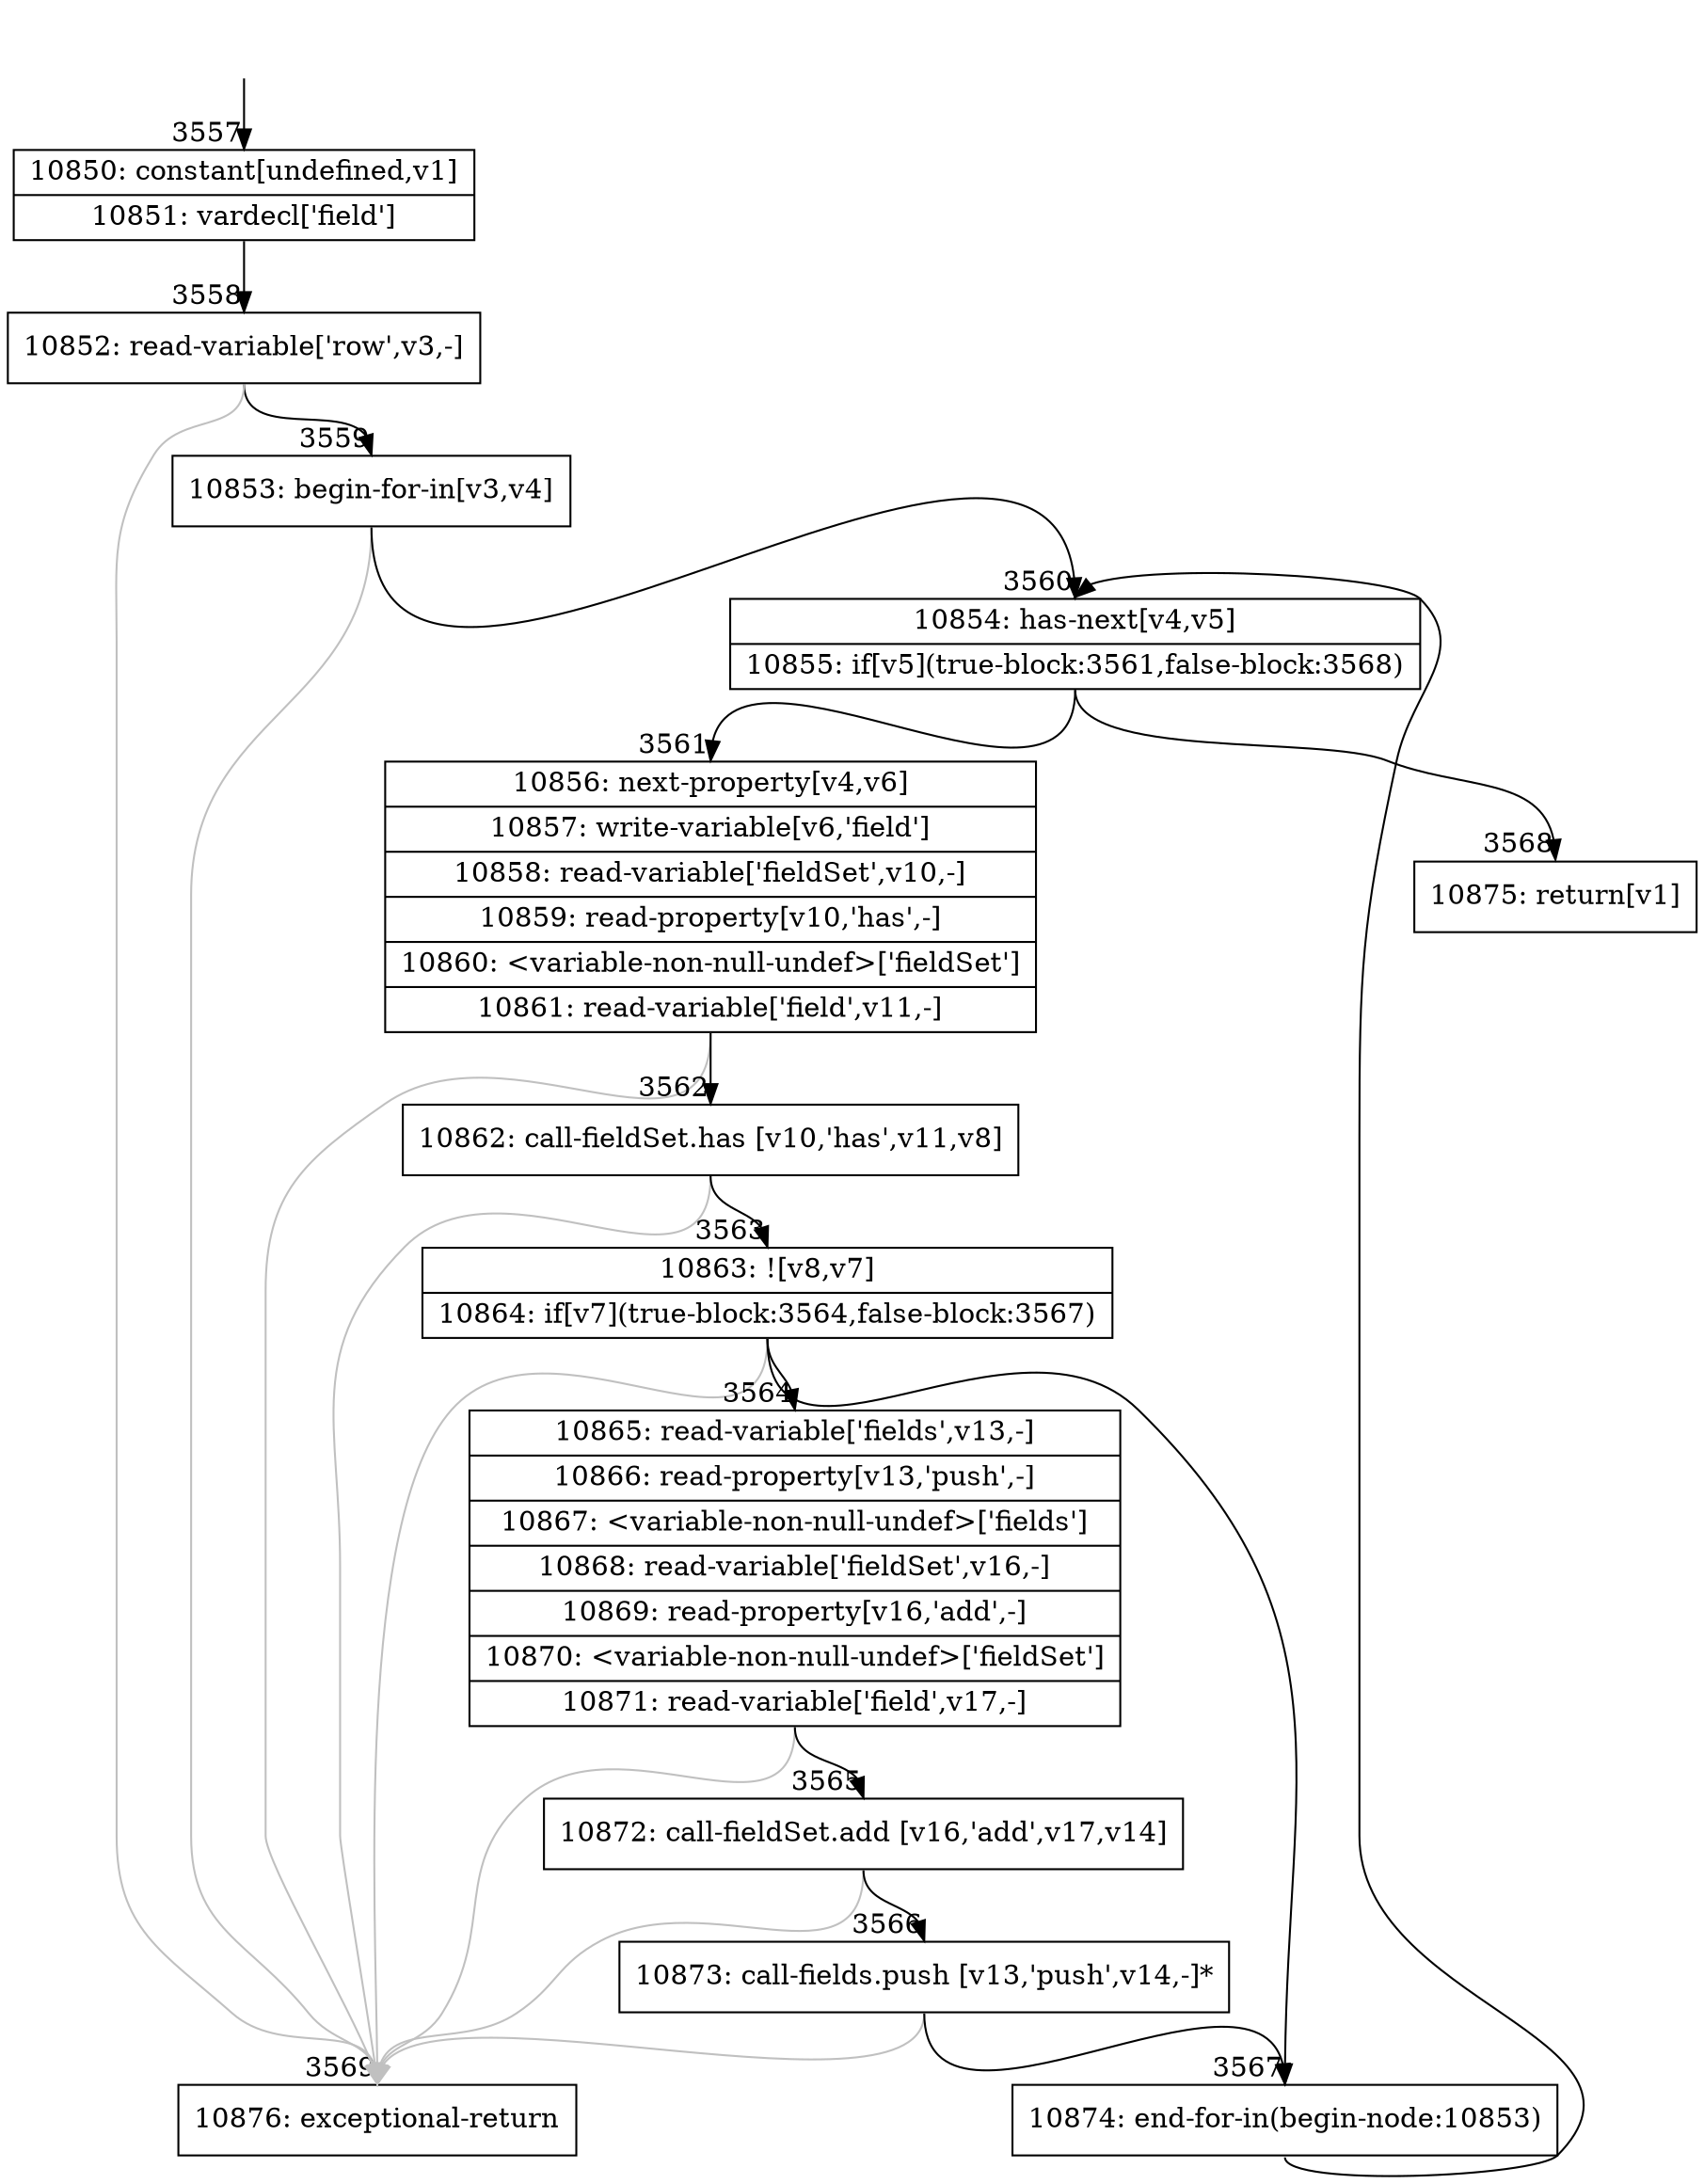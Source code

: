 digraph {
rankdir="TD"
BB_entry329[shape=none,label=""];
BB_entry329 -> BB3557 [tailport=s, headport=n, headlabel="    3557"]
BB3557 [shape=record label="{10850: constant[undefined,v1]|10851: vardecl['field']}" ] 
BB3557 -> BB3558 [tailport=s, headport=n, headlabel="      3558"]
BB3558 [shape=record label="{10852: read-variable['row',v3,-]}" ] 
BB3558 -> BB3559 [tailport=s, headport=n, headlabel="      3559"]
BB3558 -> BB3569 [tailport=s, headport=n, color=gray, headlabel="      3569"]
BB3559 [shape=record label="{10853: begin-for-in[v3,v4]}" ] 
BB3559 -> BB3560 [tailport=s, headport=n, headlabel="      3560"]
BB3559 -> BB3569 [tailport=s, headport=n, color=gray]
BB3560 [shape=record label="{10854: has-next[v4,v5]|10855: if[v5](true-block:3561,false-block:3568)}" ] 
BB3560 -> BB3561 [tailport=s, headport=n, headlabel="      3561"]
BB3560 -> BB3568 [tailport=s, headport=n, headlabel="      3568"]
BB3561 [shape=record label="{10856: next-property[v4,v6]|10857: write-variable[v6,'field']|10858: read-variable['fieldSet',v10,-]|10859: read-property[v10,'has',-]|10860: \<variable-non-null-undef\>['fieldSet']|10861: read-variable['field',v11,-]}" ] 
BB3561 -> BB3562 [tailport=s, headport=n, headlabel="      3562"]
BB3561 -> BB3569 [tailport=s, headport=n, color=gray]
BB3562 [shape=record label="{10862: call-fieldSet.has [v10,'has',v11,v8]}" ] 
BB3562 -> BB3563 [tailport=s, headport=n, headlabel="      3563"]
BB3562 -> BB3569 [tailport=s, headport=n, color=gray]
BB3563 [shape=record label="{10863: ![v8,v7]|10864: if[v7](true-block:3564,false-block:3567)}" ] 
BB3563 -> BB3564 [tailport=s, headport=n, headlabel="      3564"]
BB3563 -> BB3567 [tailport=s, headport=n, headlabel="      3567"]
BB3563 -> BB3569 [tailport=s, headport=n, color=gray]
BB3564 [shape=record label="{10865: read-variable['fields',v13,-]|10866: read-property[v13,'push',-]|10867: \<variable-non-null-undef\>['fields']|10868: read-variable['fieldSet',v16,-]|10869: read-property[v16,'add',-]|10870: \<variable-non-null-undef\>['fieldSet']|10871: read-variable['field',v17,-]}" ] 
BB3564 -> BB3565 [tailport=s, headport=n, headlabel="      3565"]
BB3564 -> BB3569 [tailport=s, headport=n, color=gray]
BB3565 [shape=record label="{10872: call-fieldSet.add [v16,'add',v17,v14]}" ] 
BB3565 -> BB3566 [tailport=s, headport=n, headlabel="      3566"]
BB3565 -> BB3569 [tailport=s, headport=n, color=gray]
BB3566 [shape=record label="{10873: call-fields.push [v13,'push',v14,-]*}" ] 
BB3566 -> BB3567 [tailport=s, headport=n]
BB3566 -> BB3569 [tailport=s, headport=n, color=gray]
BB3567 [shape=record label="{10874: end-for-in(begin-node:10853)}" ] 
BB3567 -> BB3560 [tailport=s, headport=n]
BB3568 [shape=record label="{10875: return[v1]}" ] 
BB3569 [shape=record label="{10876: exceptional-return}" ] 
//#$~ 2095
}
